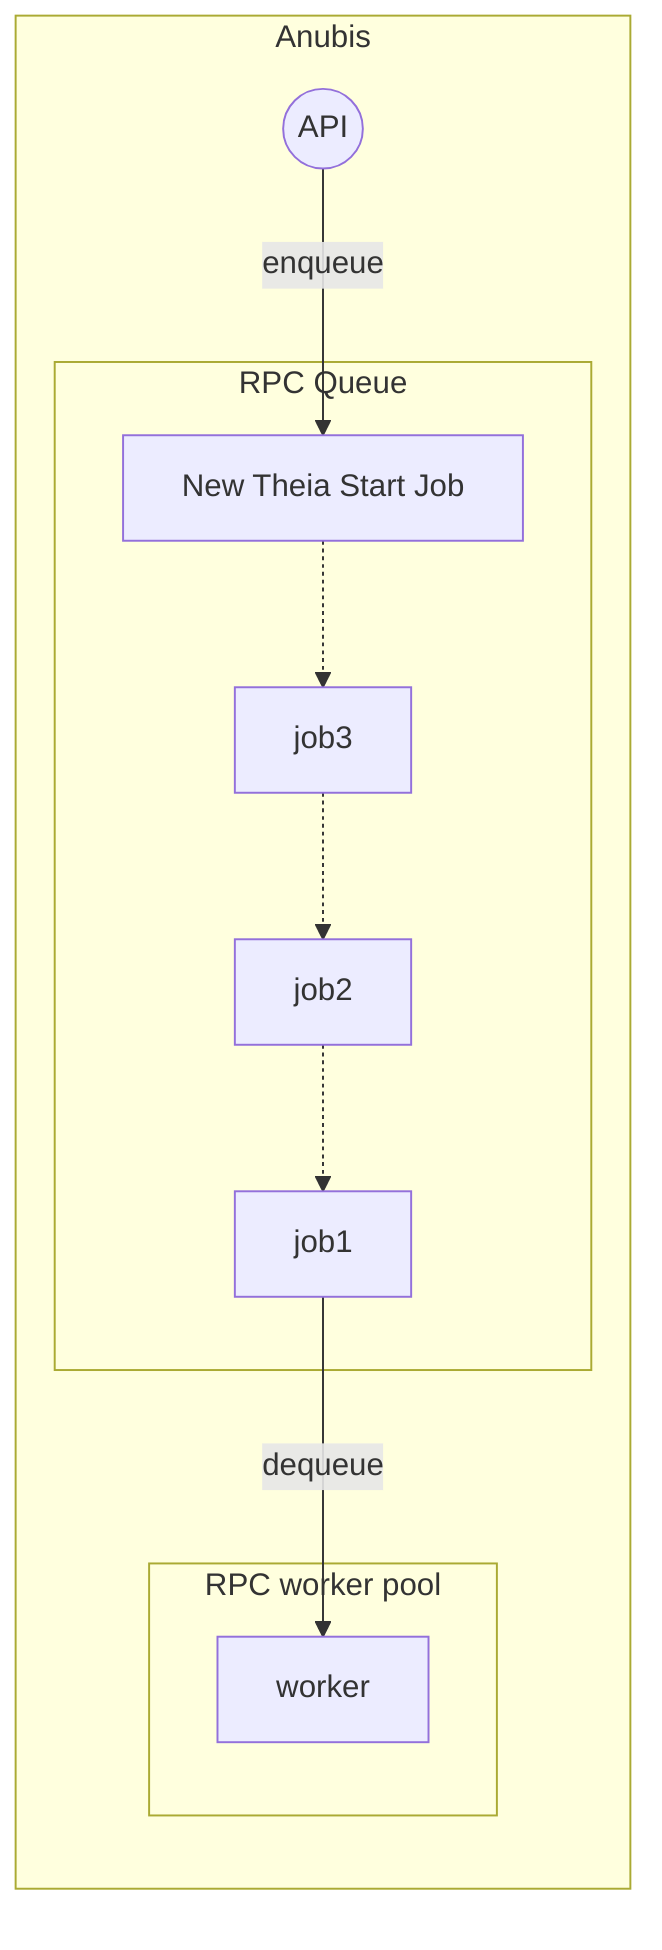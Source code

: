 graph LR
    subgraph Anubis

    api((API))

    subgraph RPC Queue
    job4[New Theia Start Job] -.-> job3 -.-> job2 -.-> job1
    end

    subgraph RPC worker pool
    worker
    end

    api -->|enqueue| job4
    job1 -->|dequeue| worker

    end